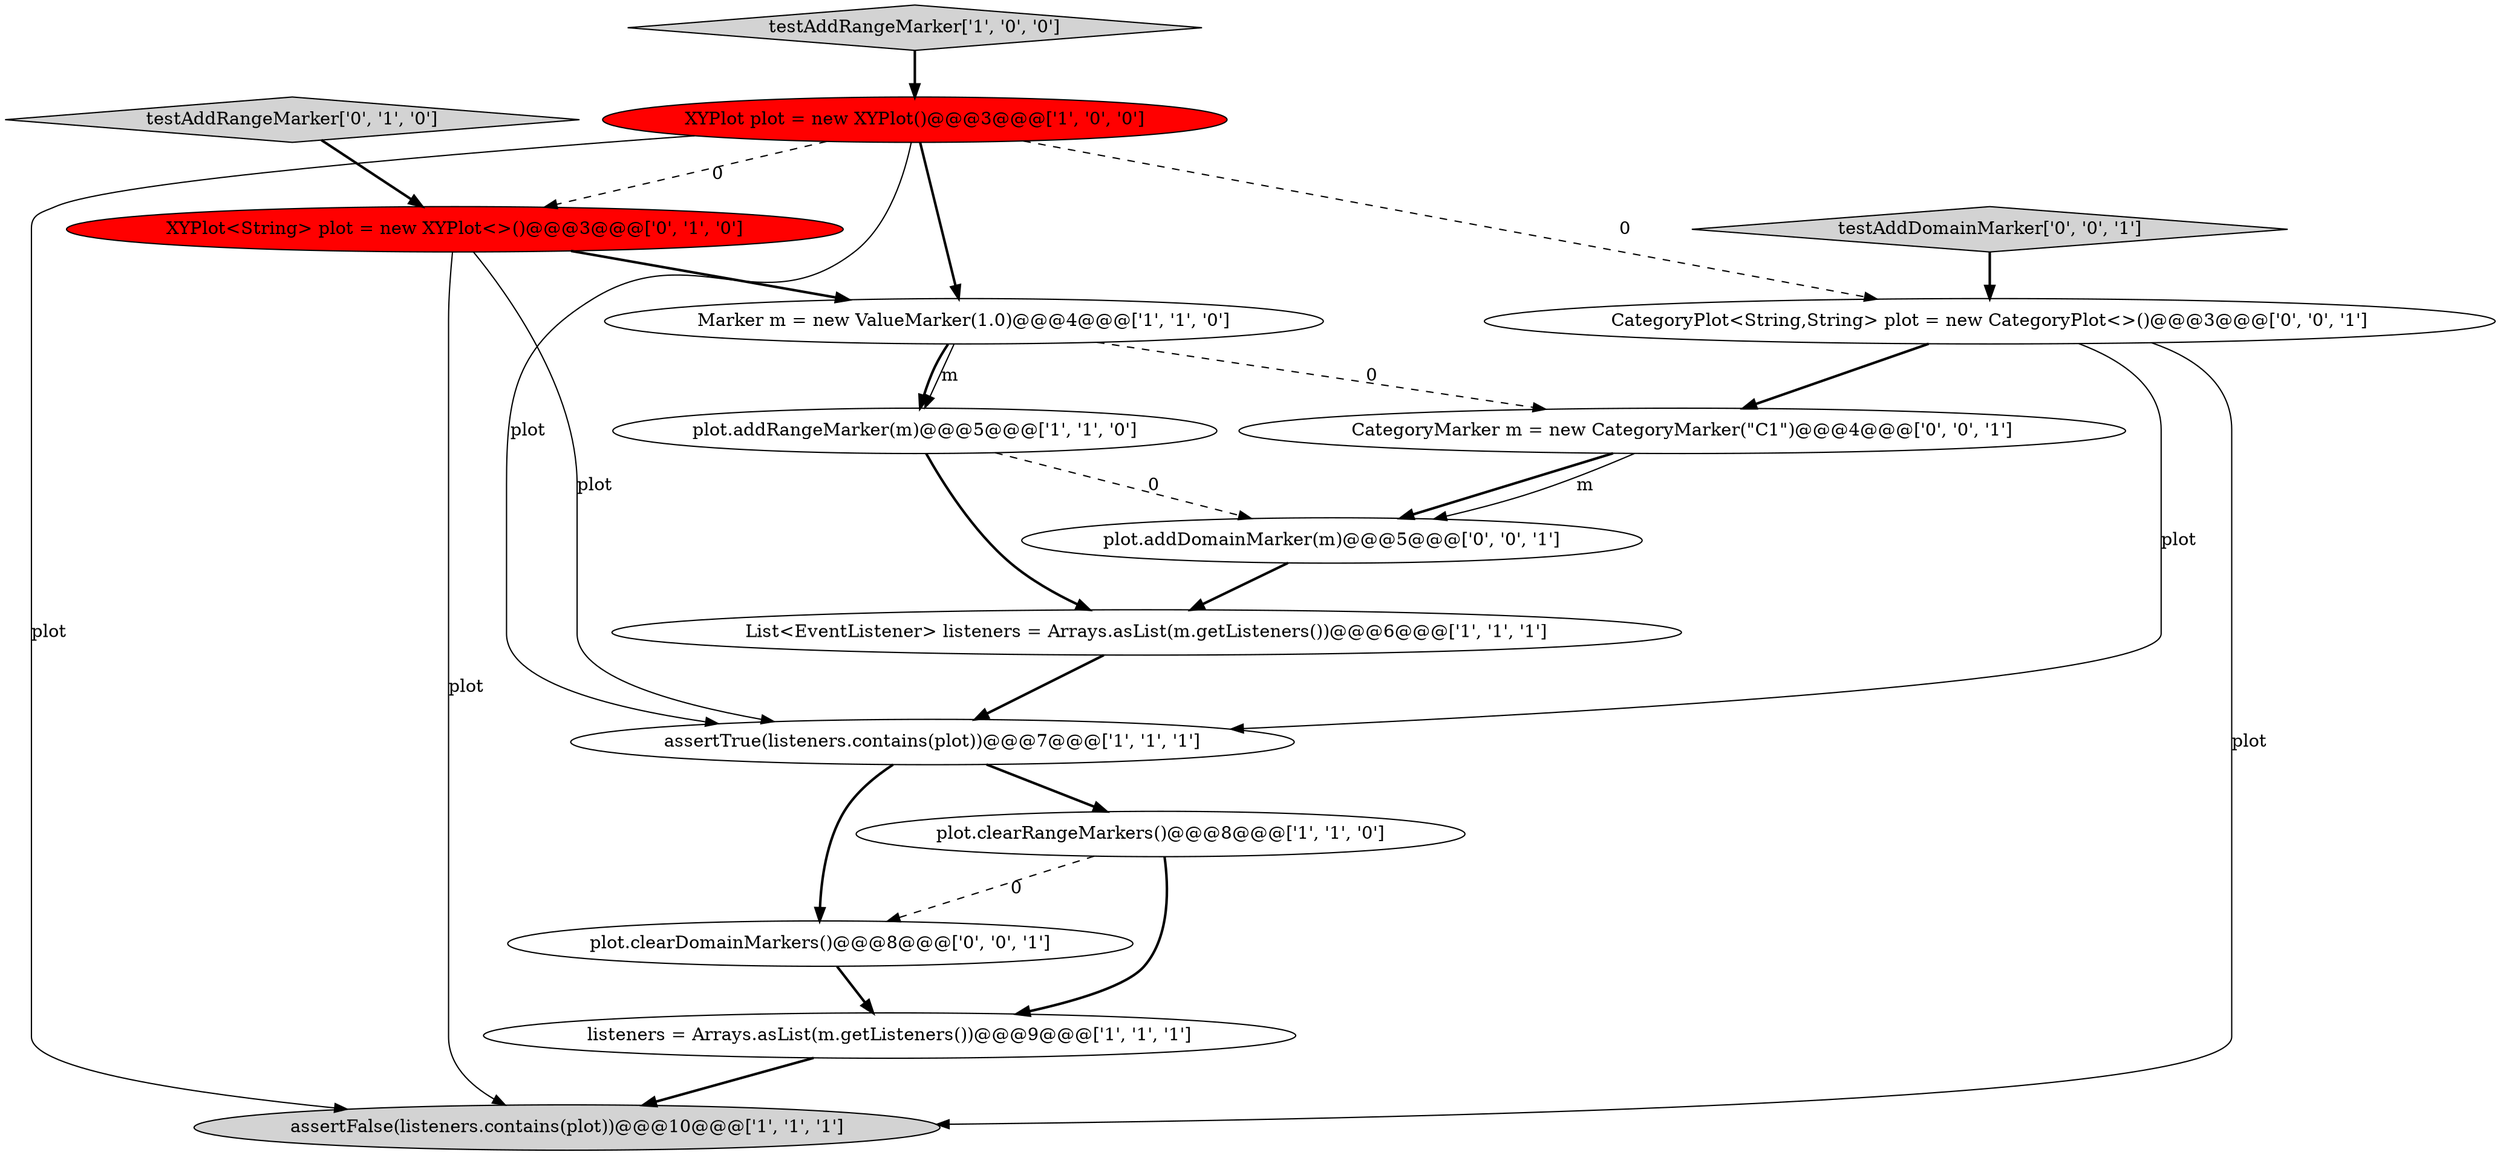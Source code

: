 digraph {
7 [style = filled, label = "XYPlot plot = new XYPlot()@@@3@@@['1', '0', '0']", fillcolor = red, shape = ellipse image = "AAA1AAABBB1BBB"];
4 [style = filled, label = "assertFalse(listeners.contains(plot))@@@10@@@['1', '1', '1']", fillcolor = lightgray, shape = ellipse image = "AAA0AAABBB1BBB"];
5 [style = filled, label = "testAddRangeMarker['1', '0', '0']", fillcolor = lightgray, shape = diamond image = "AAA0AAABBB1BBB"];
6 [style = filled, label = "Marker m = new ValueMarker(1.0)@@@4@@@['1', '1', '0']", fillcolor = white, shape = ellipse image = "AAA0AAABBB1BBB"];
3 [style = filled, label = "plot.addRangeMarker(m)@@@5@@@['1', '1', '0']", fillcolor = white, shape = ellipse image = "AAA0AAABBB1BBB"];
12 [style = filled, label = "testAddDomainMarker['0', '0', '1']", fillcolor = lightgray, shape = diamond image = "AAA0AAABBB3BBB"];
1 [style = filled, label = "assertTrue(listeners.contains(plot))@@@7@@@['1', '1', '1']", fillcolor = white, shape = ellipse image = "AAA0AAABBB1BBB"];
10 [style = filled, label = "XYPlot<String> plot = new XYPlot<>()@@@3@@@['0', '1', '0']", fillcolor = red, shape = ellipse image = "AAA1AAABBB2BBB"];
13 [style = filled, label = "CategoryMarker m = new CategoryMarker(\"C1\")@@@4@@@['0', '0', '1']", fillcolor = white, shape = ellipse image = "AAA0AAABBB3BBB"];
15 [style = filled, label = "plot.clearDomainMarkers()@@@8@@@['0', '0', '1']", fillcolor = white, shape = ellipse image = "AAA0AAABBB3BBB"];
8 [style = filled, label = "plot.clearRangeMarkers()@@@8@@@['1', '1', '0']", fillcolor = white, shape = ellipse image = "AAA0AAABBB1BBB"];
2 [style = filled, label = "listeners = Arrays.asList(m.getListeners())@@@9@@@['1', '1', '1']", fillcolor = white, shape = ellipse image = "AAA0AAABBB1BBB"];
0 [style = filled, label = "List<EventListener> listeners = Arrays.asList(m.getListeners())@@@6@@@['1', '1', '1']", fillcolor = white, shape = ellipse image = "AAA0AAABBB1BBB"];
11 [style = filled, label = "plot.addDomainMarker(m)@@@5@@@['0', '0', '1']", fillcolor = white, shape = ellipse image = "AAA0AAABBB3BBB"];
9 [style = filled, label = "testAddRangeMarker['0', '1', '0']", fillcolor = lightgray, shape = diamond image = "AAA0AAABBB2BBB"];
14 [style = filled, label = "CategoryPlot<String,String> plot = new CategoryPlot<>()@@@3@@@['0', '0', '1']", fillcolor = white, shape = ellipse image = "AAA0AAABBB3BBB"];
6->3 [style = bold, label=""];
15->2 [style = bold, label=""];
1->8 [style = bold, label=""];
7->14 [style = dashed, label="0"];
1->15 [style = bold, label=""];
8->15 [style = dashed, label="0"];
10->1 [style = solid, label="plot"];
14->4 [style = solid, label="plot"];
9->10 [style = bold, label=""];
7->4 [style = solid, label="plot"];
2->4 [style = bold, label=""];
13->11 [style = bold, label=""];
10->6 [style = bold, label=""];
3->0 [style = bold, label=""];
7->1 [style = solid, label="plot"];
6->3 [style = solid, label="m"];
11->0 [style = bold, label=""];
6->13 [style = dashed, label="0"];
8->2 [style = bold, label=""];
10->4 [style = solid, label="plot"];
0->1 [style = bold, label=""];
14->1 [style = solid, label="plot"];
7->6 [style = bold, label=""];
12->14 [style = bold, label=""];
13->11 [style = solid, label="m"];
5->7 [style = bold, label=""];
7->10 [style = dashed, label="0"];
14->13 [style = bold, label=""];
3->11 [style = dashed, label="0"];
}
